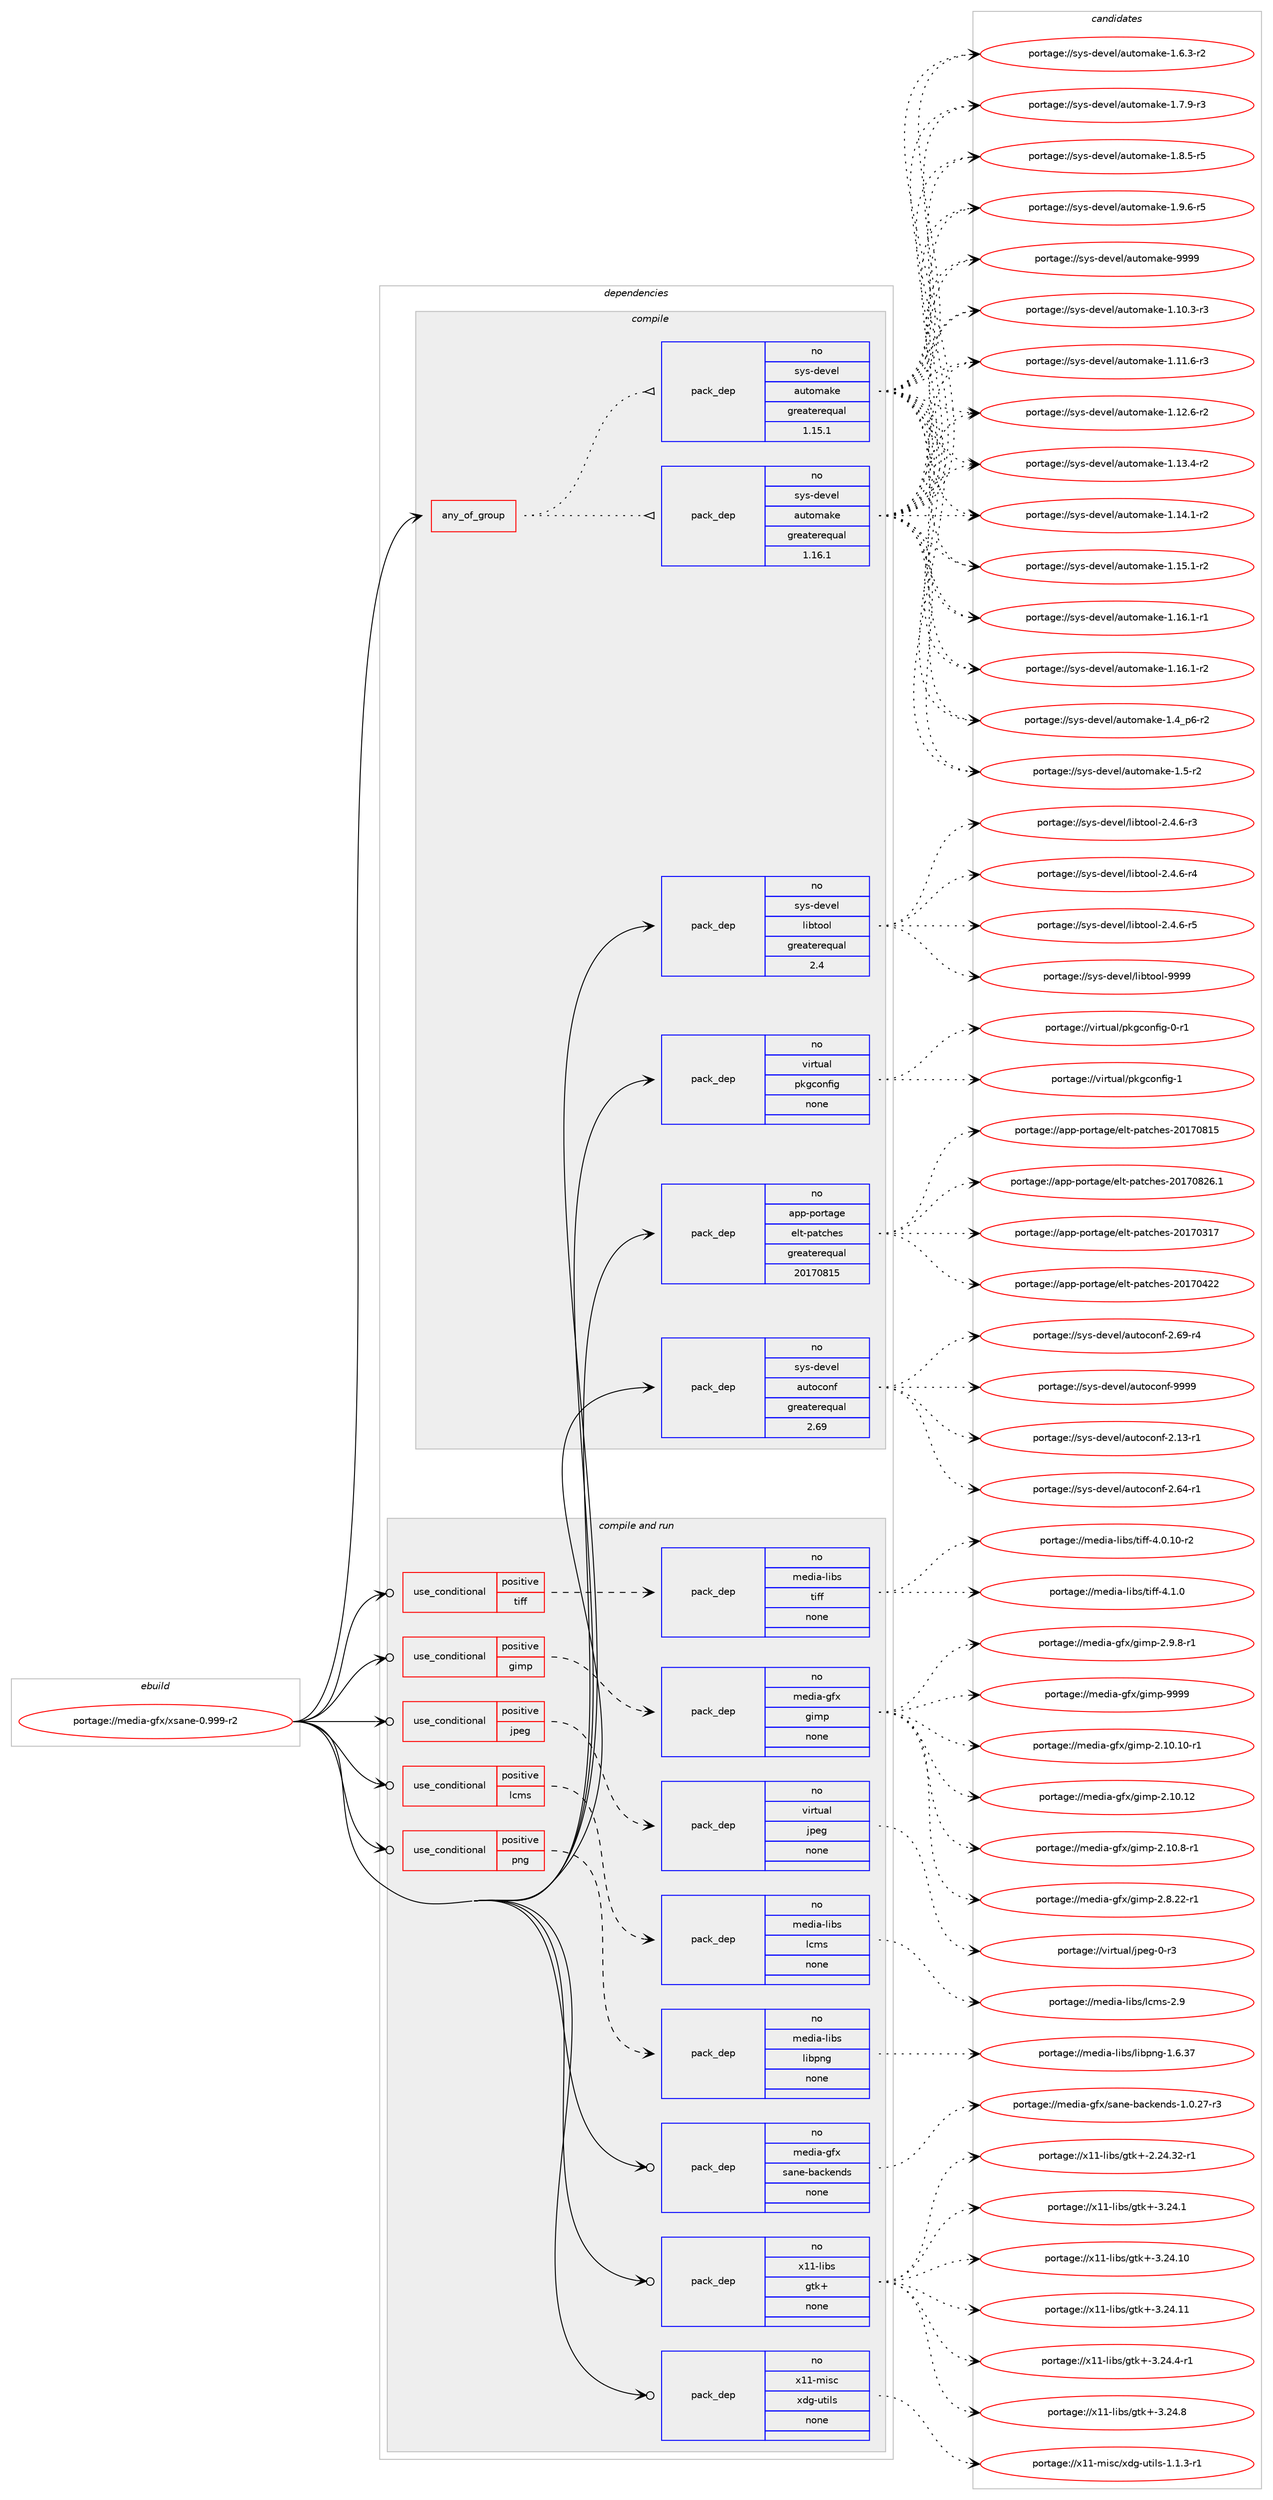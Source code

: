 digraph prolog {

# *************
# Graph options
# *************

newrank=true;
concentrate=true;
compound=true;
graph [rankdir=LR,fontname=Helvetica,fontsize=10,ranksep=1.5];#, ranksep=2.5, nodesep=0.2];
edge  [arrowhead=vee];
node  [fontname=Helvetica,fontsize=10];

# **********
# The ebuild
# **********

subgraph cluster_leftcol {
color=gray;
rank=same;
label=<<i>ebuild</i>>;
id [label="portage://media-gfx/xsane-0.999-r2", color=red, width=4, href="../media-gfx/xsane-0.999-r2.svg"];
}

# ****************
# The dependencies
# ****************

subgraph cluster_midcol {
color=gray;
label=<<i>dependencies</i>>;
subgraph cluster_compile {
fillcolor="#eeeeee";
style=filled;
label=<<i>compile</i>>;
subgraph any4996 {
dependency317275 [label=<<TABLE BORDER="0" CELLBORDER="1" CELLSPACING="0" CELLPADDING="4"><TR><TD CELLPADDING="10">any_of_group</TD></TR></TABLE>>, shape=none, color=red];subgraph pack233016 {
dependency317276 [label=<<TABLE BORDER="0" CELLBORDER="1" CELLSPACING="0" CELLPADDING="4" WIDTH="220"><TR><TD ROWSPAN="6" CELLPADDING="30">pack_dep</TD></TR><TR><TD WIDTH="110">no</TD></TR><TR><TD>sys-devel</TD></TR><TR><TD>automake</TD></TR><TR><TD>greaterequal</TD></TR><TR><TD>1.16.1</TD></TR></TABLE>>, shape=none, color=blue];
}
dependency317275:e -> dependency317276:w [weight=20,style="dotted",arrowhead="oinv"];
subgraph pack233017 {
dependency317277 [label=<<TABLE BORDER="0" CELLBORDER="1" CELLSPACING="0" CELLPADDING="4" WIDTH="220"><TR><TD ROWSPAN="6" CELLPADDING="30">pack_dep</TD></TR><TR><TD WIDTH="110">no</TD></TR><TR><TD>sys-devel</TD></TR><TR><TD>automake</TD></TR><TR><TD>greaterequal</TD></TR><TR><TD>1.15.1</TD></TR></TABLE>>, shape=none, color=blue];
}
dependency317275:e -> dependency317277:w [weight=20,style="dotted",arrowhead="oinv"];
}
id:e -> dependency317275:w [weight=20,style="solid",arrowhead="vee"];
subgraph pack233018 {
dependency317278 [label=<<TABLE BORDER="0" CELLBORDER="1" CELLSPACING="0" CELLPADDING="4" WIDTH="220"><TR><TD ROWSPAN="6" CELLPADDING="30">pack_dep</TD></TR><TR><TD WIDTH="110">no</TD></TR><TR><TD>app-portage</TD></TR><TR><TD>elt-patches</TD></TR><TR><TD>greaterequal</TD></TR><TR><TD>20170815</TD></TR></TABLE>>, shape=none, color=blue];
}
id:e -> dependency317278:w [weight=20,style="solid",arrowhead="vee"];
subgraph pack233019 {
dependency317279 [label=<<TABLE BORDER="0" CELLBORDER="1" CELLSPACING="0" CELLPADDING="4" WIDTH="220"><TR><TD ROWSPAN="6" CELLPADDING="30">pack_dep</TD></TR><TR><TD WIDTH="110">no</TD></TR><TR><TD>sys-devel</TD></TR><TR><TD>autoconf</TD></TR><TR><TD>greaterequal</TD></TR><TR><TD>2.69</TD></TR></TABLE>>, shape=none, color=blue];
}
id:e -> dependency317279:w [weight=20,style="solid",arrowhead="vee"];
subgraph pack233020 {
dependency317280 [label=<<TABLE BORDER="0" CELLBORDER="1" CELLSPACING="0" CELLPADDING="4" WIDTH="220"><TR><TD ROWSPAN="6" CELLPADDING="30">pack_dep</TD></TR><TR><TD WIDTH="110">no</TD></TR><TR><TD>sys-devel</TD></TR><TR><TD>libtool</TD></TR><TR><TD>greaterequal</TD></TR><TR><TD>2.4</TD></TR></TABLE>>, shape=none, color=blue];
}
id:e -> dependency317280:w [weight=20,style="solid",arrowhead="vee"];
subgraph pack233021 {
dependency317281 [label=<<TABLE BORDER="0" CELLBORDER="1" CELLSPACING="0" CELLPADDING="4" WIDTH="220"><TR><TD ROWSPAN="6" CELLPADDING="30">pack_dep</TD></TR><TR><TD WIDTH="110">no</TD></TR><TR><TD>virtual</TD></TR><TR><TD>pkgconfig</TD></TR><TR><TD>none</TD></TR><TR><TD></TD></TR></TABLE>>, shape=none, color=blue];
}
id:e -> dependency317281:w [weight=20,style="solid",arrowhead="vee"];
}
subgraph cluster_compileandrun {
fillcolor="#eeeeee";
style=filled;
label=<<i>compile and run</i>>;
subgraph cond79142 {
dependency317282 [label=<<TABLE BORDER="0" CELLBORDER="1" CELLSPACING="0" CELLPADDING="4"><TR><TD ROWSPAN="3" CELLPADDING="10">use_conditional</TD></TR><TR><TD>positive</TD></TR><TR><TD>gimp</TD></TR></TABLE>>, shape=none, color=red];
subgraph pack233022 {
dependency317283 [label=<<TABLE BORDER="0" CELLBORDER="1" CELLSPACING="0" CELLPADDING="4" WIDTH="220"><TR><TD ROWSPAN="6" CELLPADDING="30">pack_dep</TD></TR><TR><TD WIDTH="110">no</TD></TR><TR><TD>media-gfx</TD></TR><TR><TD>gimp</TD></TR><TR><TD>none</TD></TR><TR><TD></TD></TR></TABLE>>, shape=none, color=blue];
}
dependency317282:e -> dependency317283:w [weight=20,style="dashed",arrowhead="vee"];
}
id:e -> dependency317282:w [weight=20,style="solid",arrowhead="odotvee"];
subgraph cond79143 {
dependency317284 [label=<<TABLE BORDER="0" CELLBORDER="1" CELLSPACING="0" CELLPADDING="4"><TR><TD ROWSPAN="3" CELLPADDING="10">use_conditional</TD></TR><TR><TD>positive</TD></TR><TR><TD>jpeg</TD></TR></TABLE>>, shape=none, color=red];
subgraph pack233023 {
dependency317285 [label=<<TABLE BORDER="0" CELLBORDER="1" CELLSPACING="0" CELLPADDING="4" WIDTH="220"><TR><TD ROWSPAN="6" CELLPADDING="30">pack_dep</TD></TR><TR><TD WIDTH="110">no</TD></TR><TR><TD>virtual</TD></TR><TR><TD>jpeg</TD></TR><TR><TD>none</TD></TR><TR><TD></TD></TR></TABLE>>, shape=none, color=blue];
}
dependency317284:e -> dependency317285:w [weight=20,style="dashed",arrowhead="vee"];
}
id:e -> dependency317284:w [weight=20,style="solid",arrowhead="odotvee"];
subgraph cond79144 {
dependency317286 [label=<<TABLE BORDER="0" CELLBORDER="1" CELLSPACING="0" CELLPADDING="4"><TR><TD ROWSPAN="3" CELLPADDING="10">use_conditional</TD></TR><TR><TD>positive</TD></TR><TR><TD>lcms</TD></TR></TABLE>>, shape=none, color=red];
subgraph pack233024 {
dependency317287 [label=<<TABLE BORDER="0" CELLBORDER="1" CELLSPACING="0" CELLPADDING="4" WIDTH="220"><TR><TD ROWSPAN="6" CELLPADDING="30">pack_dep</TD></TR><TR><TD WIDTH="110">no</TD></TR><TR><TD>media-libs</TD></TR><TR><TD>lcms</TD></TR><TR><TD>none</TD></TR><TR><TD></TD></TR></TABLE>>, shape=none, color=blue];
}
dependency317286:e -> dependency317287:w [weight=20,style="dashed",arrowhead="vee"];
}
id:e -> dependency317286:w [weight=20,style="solid",arrowhead="odotvee"];
subgraph cond79145 {
dependency317288 [label=<<TABLE BORDER="0" CELLBORDER="1" CELLSPACING="0" CELLPADDING="4"><TR><TD ROWSPAN="3" CELLPADDING="10">use_conditional</TD></TR><TR><TD>positive</TD></TR><TR><TD>png</TD></TR></TABLE>>, shape=none, color=red];
subgraph pack233025 {
dependency317289 [label=<<TABLE BORDER="0" CELLBORDER="1" CELLSPACING="0" CELLPADDING="4" WIDTH="220"><TR><TD ROWSPAN="6" CELLPADDING="30">pack_dep</TD></TR><TR><TD WIDTH="110">no</TD></TR><TR><TD>media-libs</TD></TR><TR><TD>libpng</TD></TR><TR><TD>none</TD></TR><TR><TD></TD></TR></TABLE>>, shape=none, color=blue];
}
dependency317288:e -> dependency317289:w [weight=20,style="dashed",arrowhead="vee"];
}
id:e -> dependency317288:w [weight=20,style="solid",arrowhead="odotvee"];
subgraph cond79146 {
dependency317290 [label=<<TABLE BORDER="0" CELLBORDER="1" CELLSPACING="0" CELLPADDING="4"><TR><TD ROWSPAN="3" CELLPADDING="10">use_conditional</TD></TR><TR><TD>positive</TD></TR><TR><TD>tiff</TD></TR></TABLE>>, shape=none, color=red];
subgraph pack233026 {
dependency317291 [label=<<TABLE BORDER="0" CELLBORDER="1" CELLSPACING="0" CELLPADDING="4" WIDTH="220"><TR><TD ROWSPAN="6" CELLPADDING="30">pack_dep</TD></TR><TR><TD WIDTH="110">no</TD></TR><TR><TD>media-libs</TD></TR><TR><TD>tiff</TD></TR><TR><TD>none</TD></TR><TR><TD></TD></TR></TABLE>>, shape=none, color=blue];
}
dependency317290:e -> dependency317291:w [weight=20,style="dashed",arrowhead="vee"];
}
id:e -> dependency317290:w [weight=20,style="solid",arrowhead="odotvee"];
subgraph pack233027 {
dependency317292 [label=<<TABLE BORDER="0" CELLBORDER="1" CELLSPACING="0" CELLPADDING="4" WIDTH="220"><TR><TD ROWSPAN="6" CELLPADDING="30">pack_dep</TD></TR><TR><TD WIDTH="110">no</TD></TR><TR><TD>media-gfx</TD></TR><TR><TD>sane-backends</TD></TR><TR><TD>none</TD></TR><TR><TD></TD></TR></TABLE>>, shape=none, color=blue];
}
id:e -> dependency317292:w [weight=20,style="solid",arrowhead="odotvee"];
subgraph pack233028 {
dependency317293 [label=<<TABLE BORDER="0" CELLBORDER="1" CELLSPACING="0" CELLPADDING="4" WIDTH="220"><TR><TD ROWSPAN="6" CELLPADDING="30">pack_dep</TD></TR><TR><TD WIDTH="110">no</TD></TR><TR><TD>x11-libs</TD></TR><TR><TD>gtk+</TD></TR><TR><TD>none</TD></TR><TR><TD></TD></TR></TABLE>>, shape=none, color=blue];
}
id:e -> dependency317293:w [weight=20,style="solid",arrowhead="odotvee"];
subgraph pack233029 {
dependency317294 [label=<<TABLE BORDER="0" CELLBORDER="1" CELLSPACING="0" CELLPADDING="4" WIDTH="220"><TR><TD ROWSPAN="6" CELLPADDING="30">pack_dep</TD></TR><TR><TD WIDTH="110">no</TD></TR><TR><TD>x11-misc</TD></TR><TR><TD>xdg-utils</TD></TR><TR><TD>none</TD></TR><TR><TD></TD></TR></TABLE>>, shape=none, color=blue];
}
id:e -> dependency317294:w [weight=20,style="solid",arrowhead="odotvee"];
}
subgraph cluster_run {
fillcolor="#eeeeee";
style=filled;
label=<<i>run</i>>;
}
}

# **************
# The candidates
# **************

subgraph cluster_choices {
rank=same;
color=gray;
label=<<i>candidates</i>>;

subgraph choice233016 {
color=black;
nodesep=1;
choiceportage11512111545100101118101108479711711611110997107101454946494846514511451 [label="portage://sys-devel/automake-1.10.3-r3", color=red, width=4,href="../sys-devel/automake-1.10.3-r3.svg"];
choiceportage11512111545100101118101108479711711611110997107101454946494946544511451 [label="portage://sys-devel/automake-1.11.6-r3", color=red, width=4,href="../sys-devel/automake-1.11.6-r3.svg"];
choiceportage11512111545100101118101108479711711611110997107101454946495046544511450 [label="portage://sys-devel/automake-1.12.6-r2", color=red, width=4,href="../sys-devel/automake-1.12.6-r2.svg"];
choiceportage11512111545100101118101108479711711611110997107101454946495146524511450 [label="portage://sys-devel/automake-1.13.4-r2", color=red, width=4,href="../sys-devel/automake-1.13.4-r2.svg"];
choiceportage11512111545100101118101108479711711611110997107101454946495246494511450 [label="portage://sys-devel/automake-1.14.1-r2", color=red, width=4,href="../sys-devel/automake-1.14.1-r2.svg"];
choiceportage11512111545100101118101108479711711611110997107101454946495346494511450 [label="portage://sys-devel/automake-1.15.1-r2", color=red, width=4,href="../sys-devel/automake-1.15.1-r2.svg"];
choiceportage11512111545100101118101108479711711611110997107101454946495446494511449 [label="portage://sys-devel/automake-1.16.1-r1", color=red, width=4,href="../sys-devel/automake-1.16.1-r1.svg"];
choiceportage11512111545100101118101108479711711611110997107101454946495446494511450 [label="portage://sys-devel/automake-1.16.1-r2", color=red, width=4,href="../sys-devel/automake-1.16.1-r2.svg"];
choiceportage115121115451001011181011084797117116111109971071014549465295112544511450 [label="portage://sys-devel/automake-1.4_p6-r2", color=red, width=4,href="../sys-devel/automake-1.4_p6-r2.svg"];
choiceportage11512111545100101118101108479711711611110997107101454946534511450 [label="portage://sys-devel/automake-1.5-r2", color=red, width=4,href="../sys-devel/automake-1.5-r2.svg"];
choiceportage115121115451001011181011084797117116111109971071014549465446514511450 [label="portage://sys-devel/automake-1.6.3-r2", color=red, width=4,href="../sys-devel/automake-1.6.3-r2.svg"];
choiceportage115121115451001011181011084797117116111109971071014549465546574511451 [label="portage://sys-devel/automake-1.7.9-r3", color=red, width=4,href="../sys-devel/automake-1.7.9-r3.svg"];
choiceportage115121115451001011181011084797117116111109971071014549465646534511453 [label="portage://sys-devel/automake-1.8.5-r5", color=red, width=4,href="../sys-devel/automake-1.8.5-r5.svg"];
choiceportage115121115451001011181011084797117116111109971071014549465746544511453 [label="portage://sys-devel/automake-1.9.6-r5", color=red, width=4,href="../sys-devel/automake-1.9.6-r5.svg"];
choiceportage115121115451001011181011084797117116111109971071014557575757 [label="portage://sys-devel/automake-9999", color=red, width=4,href="../sys-devel/automake-9999.svg"];
dependency317276:e -> choiceportage11512111545100101118101108479711711611110997107101454946494846514511451:w [style=dotted,weight="100"];
dependency317276:e -> choiceportage11512111545100101118101108479711711611110997107101454946494946544511451:w [style=dotted,weight="100"];
dependency317276:e -> choiceportage11512111545100101118101108479711711611110997107101454946495046544511450:w [style=dotted,weight="100"];
dependency317276:e -> choiceportage11512111545100101118101108479711711611110997107101454946495146524511450:w [style=dotted,weight="100"];
dependency317276:e -> choiceportage11512111545100101118101108479711711611110997107101454946495246494511450:w [style=dotted,weight="100"];
dependency317276:e -> choiceportage11512111545100101118101108479711711611110997107101454946495346494511450:w [style=dotted,weight="100"];
dependency317276:e -> choiceportage11512111545100101118101108479711711611110997107101454946495446494511449:w [style=dotted,weight="100"];
dependency317276:e -> choiceportage11512111545100101118101108479711711611110997107101454946495446494511450:w [style=dotted,weight="100"];
dependency317276:e -> choiceportage115121115451001011181011084797117116111109971071014549465295112544511450:w [style=dotted,weight="100"];
dependency317276:e -> choiceportage11512111545100101118101108479711711611110997107101454946534511450:w [style=dotted,weight="100"];
dependency317276:e -> choiceportage115121115451001011181011084797117116111109971071014549465446514511450:w [style=dotted,weight="100"];
dependency317276:e -> choiceportage115121115451001011181011084797117116111109971071014549465546574511451:w [style=dotted,weight="100"];
dependency317276:e -> choiceportage115121115451001011181011084797117116111109971071014549465646534511453:w [style=dotted,weight="100"];
dependency317276:e -> choiceportage115121115451001011181011084797117116111109971071014549465746544511453:w [style=dotted,weight="100"];
dependency317276:e -> choiceportage115121115451001011181011084797117116111109971071014557575757:w [style=dotted,weight="100"];
}
subgraph choice233017 {
color=black;
nodesep=1;
choiceportage11512111545100101118101108479711711611110997107101454946494846514511451 [label="portage://sys-devel/automake-1.10.3-r3", color=red, width=4,href="../sys-devel/automake-1.10.3-r3.svg"];
choiceportage11512111545100101118101108479711711611110997107101454946494946544511451 [label="portage://sys-devel/automake-1.11.6-r3", color=red, width=4,href="../sys-devel/automake-1.11.6-r3.svg"];
choiceportage11512111545100101118101108479711711611110997107101454946495046544511450 [label="portage://sys-devel/automake-1.12.6-r2", color=red, width=4,href="../sys-devel/automake-1.12.6-r2.svg"];
choiceportage11512111545100101118101108479711711611110997107101454946495146524511450 [label="portage://sys-devel/automake-1.13.4-r2", color=red, width=4,href="../sys-devel/automake-1.13.4-r2.svg"];
choiceportage11512111545100101118101108479711711611110997107101454946495246494511450 [label="portage://sys-devel/automake-1.14.1-r2", color=red, width=4,href="../sys-devel/automake-1.14.1-r2.svg"];
choiceportage11512111545100101118101108479711711611110997107101454946495346494511450 [label="portage://sys-devel/automake-1.15.1-r2", color=red, width=4,href="../sys-devel/automake-1.15.1-r2.svg"];
choiceportage11512111545100101118101108479711711611110997107101454946495446494511449 [label="portage://sys-devel/automake-1.16.1-r1", color=red, width=4,href="../sys-devel/automake-1.16.1-r1.svg"];
choiceportage11512111545100101118101108479711711611110997107101454946495446494511450 [label="portage://sys-devel/automake-1.16.1-r2", color=red, width=4,href="../sys-devel/automake-1.16.1-r2.svg"];
choiceportage115121115451001011181011084797117116111109971071014549465295112544511450 [label="portage://sys-devel/automake-1.4_p6-r2", color=red, width=4,href="../sys-devel/automake-1.4_p6-r2.svg"];
choiceportage11512111545100101118101108479711711611110997107101454946534511450 [label="portage://sys-devel/automake-1.5-r2", color=red, width=4,href="../sys-devel/automake-1.5-r2.svg"];
choiceportage115121115451001011181011084797117116111109971071014549465446514511450 [label="portage://sys-devel/automake-1.6.3-r2", color=red, width=4,href="../sys-devel/automake-1.6.3-r2.svg"];
choiceportage115121115451001011181011084797117116111109971071014549465546574511451 [label="portage://sys-devel/automake-1.7.9-r3", color=red, width=4,href="../sys-devel/automake-1.7.9-r3.svg"];
choiceportage115121115451001011181011084797117116111109971071014549465646534511453 [label="portage://sys-devel/automake-1.8.5-r5", color=red, width=4,href="../sys-devel/automake-1.8.5-r5.svg"];
choiceportage115121115451001011181011084797117116111109971071014549465746544511453 [label="portage://sys-devel/automake-1.9.6-r5", color=red, width=4,href="../sys-devel/automake-1.9.6-r5.svg"];
choiceportage115121115451001011181011084797117116111109971071014557575757 [label="portage://sys-devel/automake-9999", color=red, width=4,href="../sys-devel/automake-9999.svg"];
dependency317277:e -> choiceportage11512111545100101118101108479711711611110997107101454946494846514511451:w [style=dotted,weight="100"];
dependency317277:e -> choiceportage11512111545100101118101108479711711611110997107101454946494946544511451:w [style=dotted,weight="100"];
dependency317277:e -> choiceportage11512111545100101118101108479711711611110997107101454946495046544511450:w [style=dotted,weight="100"];
dependency317277:e -> choiceportage11512111545100101118101108479711711611110997107101454946495146524511450:w [style=dotted,weight="100"];
dependency317277:e -> choiceportage11512111545100101118101108479711711611110997107101454946495246494511450:w [style=dotted,weight="100"];
dependency317277:e -> choiceportage11512111545100101118101108479711711611110997107101454946495346494511450:w [style=dotted,weight="100"];
dependency317277:e -> choiceportage11512111545100101118101108479711711611110997107101454946495446494511449:w [style=dotted,weight="100"];
dependency317277:e -> choiceportage11512111545100101118101108479711711611110997107101454946495446494511450:w [style=dotted,weight="100"];
dependency317277:e -> choiceportage115121115451001011181011084797117116111109971071014549465295112544511450:w [style=dotted,weight="100"];
dependency317277:e -> choiceportage11512111545100101118101108479711711611110997107101454946534511450:w [style=dotted,weight="100"];
dependency317277:e -> choiceportage115121115451001011181011084797117116111109971071014549465446514511450:w [style=dotted,weight="100"];
dependency317277:e -> choiceportage115121115451001011181011084797117116111109971071014549465546574511451:w [style=dotted,weight="100"];
dependency317277:e -> choiceportage115121115451001011181011084797117116111109971071014549465646534511453:w [style=dotted,weight="100"];
dependency317277:e -> choiceportage115121115451001011181011084797117116111109971071014549465746544511453:w [style=dotted,weight="100"];
dependency317277:e -> choiceportage115121115451001011181011084797117116111109971071014557575757:w [style=dotted,weight="100"];
}
subgraph choice233018 {
color=black;
nodesep=1;
choiceportage97112112451121111141169710310147101108116451129711699104101115455048495548514955 [label="portage://app-portage/elt-patches-20170317", color=red, width=4,href="../app-portage/elt-patches-20170317.svg"];
choiceportage97112112451121111141169710310147101108116451129711699104101115455048495548525050 [label="portage://app-portage/elt-patches-20170422", color=red, width=4,href="../app-portage/elt-patches-20170422.svg"];
choiceportage97112112451121111141169710310147101108116451129711699104101115455048495548564953 [label="portage://app-portage/elt-patches-20170815", color=red, width=4,href="../app-portage/elt-patches-20170815.svg"];
choiceportage971121124511211111411697103101471011081164511297116991041011154550484955485650544649 [label="portage://app-portage/elt-patches-20170826.1", color=red, width=4,href="../app-portage/elt-patches-20170826.1.svg"];
dependency317278:e -> choiceportage97112112451121111141169710310147101108116451129711699104101115455048495548514955:w [style=dotted,weight="100"];
dependency317278:e -> choiceportage97112112451121111141169710310147101108116451129711699104101115455048495548525050:w [style=dotted,weight="100"];
dependency317278:e -> choiceportage97112112451121111141169710310147101108116451129711699104101115455048495548564953:w [style=dotted,weight="100"];
dependency317278:e -> choiceportage971121124511211111411697103101471011081164511297116991041011154550484955485650544649:w [style=dotted,weight="100"];
}
subgraph choice233019 {
color=black;
nodesep=1;
choiceportage1151211154510010111810110847971171161119911111010245504649514511449 [label="portage://sys-devel/autoconf-2.13-r1", color=red, width=4,href="../sys-devel/autoconf-2.13-r1.svg"];
choiceportage1151211154510010111810110847971171161119911111010245504654524511449 [label="portage://sys-devel/autoconf-2.64-r1", color=red, width=4,href="../sys-devel/autoconf-2.64-r1.svg"];
choiceportage1151211154510010111810110847971171161119911111010245504654574511452 [label="portage://sys-devel/autoconf-2.69-r4", color=red, width=4,href="../sys-devel/autoconf-2.69-r4.svg"];
choiceportage115121115451001011181011084797117116111991111101024557575757 [label="portage://sys-devel/autoconf-9999", color=red, width=4,href="../sys-devel/autoconf-9999.svg"];
dependency317279:e -> choiceportage1151211154510010111810110847971171161119911111010245504649514511449:w [style=dotted,weight="100"];
dependency317279:e -> choiceportage1151211154510010111810110847971171161119911111010245504654524511449:w [style=dotted,weight="100"];
dependency317279:e -> choiceportage1151211154510010111810110847971171161119911111010245504654574511452:w [style=dotted,weight="100"];
dependency317279:e -> choiceportage115121115451001011181011084797117116111991111101024557575757:w [style=dotted,weight="100"];
}
subgraph choice233020 {
color=black;
nodesep=1;
choiceportage1151211154510010111810110847108105981161111111084550465246544511451 [label="portage://sys-devel/libtool-2.4.6-r3", color=red, width=4,href="../sys-devel/libtool-2.4.6-r3.svg"];
choiceportage1151211154510010111810110847108105981161111111084550465246544511452 [label="portage://sys-devel/libtool-2.4.6-r4", color=red, width=4,href="../sys-devel/libtool-2.4.6-r4.svg"];
choiceportage1151211154510010111810110847108105981161111111084550465246544511453 [label="portage://sys-devel/libtool-2.4.6-r5", color=red, width=4,href="../sys-devel/libtool-2.4.6-r5.svg"];
choiceportage1151211154510010111810110847108105981161111111084557575757 [label="portage://sys-devel/libtool-9999", color=red, width=4,href="../sys-devel/libtool-9999.svg"];
dependency317280:e -> choiceportage1151211154510010111810110847108105981161111111084550465246544511451:w [style=dotted,weight="100"];
dependency317280:e -> choiceportage1151211154510010111810110847108105981161111111084550465246544511452:w [style=dotted,weight="100"];
dependency317280:e -> choiceportage1151211154510010111810110847108105981161111111084550465246544511453:w [style=dotted,weight="100"];
dependency317280:e -> choiceportage1151211154510010111810110847108105981161111111084557575757:w [style=dotted,weight="100"];
}
subgraph choice233021 {
color=black;
nodesep=1;
choiceportage11810511411611797108471121071039911111010210510345484511449 [label="portage://virtual/pkgconfig-0-r1", color=red, width=4,href="../virtual/pkgconfig-0-r1.svg"];
choiceportage1181051141161179710847112107103991111101021051034549 [label="portage://virtual/pkgconfig-1", color=red, width=4,href="../virtual/pkgconfig-1.svg"];
dependency317281:e -> choiceportage11810511411611797108471121071039911111010210510345484511449:w [style=dotted,weight="100"];
dependency317281:e -> choiceportage1181051141161179710847112107103991111101021051034549:w [style=dotted,weight="100"];
}
subgraph choice233022 {
color=black;
nodesep=1;
choiceportage10910110010597451031021204710310510911245504649484649484511449 [label="portage://media-gfx/gimp-2.10.10-r1", color=red, width=4,href="../media-gfx/gimp-2.10.10-r1.svg"];
choiceportage1091011001059745103102120471031051091124550464948464950 [label="portage://media-gfx/gimp-2.10.12", color=red, width=4,href="../media-gfx/gimp-2.10.12.svg"];
choiceportage109101100105974510310212047103105109112455046494846564511449 [label="portage://media-gfx/gimp-2.10.8-r1", color=red, width=4,href="../media-gfx/gimp-2.10.8-r1.svg"];
choiceportage109101100105974510310212047103105109112455046564650504511449 [label="portage://media-gfx/gimp-2.8.22-r1", color=red, width=4,href="../media-gfx/gimp-2.8.22-r1.svg"];
choiceportage1091011001059745103102120471031051091124550465746564511449 [label="portage://media-gfx/gimp-2.9.8-r1", color=red, width=4,href="../media-gfx/gimp-2.9.8-r1.svg"];
choiceportage1091011001059745103102120471031051091124557575757 [label="portage://media-gfx/gimp-9999", color=red, width=4,href="../media-gfx/gimp-9999.svg"];
dependency317283:e -> choiceportage10910110010597451031021204710310510911245504649484649484511449:w [style=dotted,weight="100"];
dependency317283:e -> choiceportage1091011001059745103102120471031051091124550464948464950:w [style=dotted,weight="100"];
dependency317283:e -> choiceportage109101100105974510310212047103105109112455046494846564511449:w [style=dotted,weight="100"];
dependency317283:e -> choiceportage109101100105974510310212047103105109112455046564650504511449:w [style=dotted,weight="100"];
dependency317283:e -> choiceportage1091011001059745103102120471031051091124550465746564511449:w [style=dotted,weight="100"];
dependency317283:e -> choiceportage1091011001059745103102120471031051091124557575757:w [style=dotted,weight="100"];
}
subgraph choice233023 {
color=black;
nodesep=1;
choiceportage118105114116117971084710611210110345484511451 [label="portage://virtual/jpeg-0-r3", color=red, width=4,href="../virtual/jpeg-0-r3.svg"];
dependency317285:e -> choiceportage118105114116117971084710611210110345484511451:w [style=dotted,weight="100"];
}
subgraph choice233024 {
color=black;
nodesep=1;
choiceportage109101100105974510810598115471089910911545504657 [label="portage://media-libs/lcms-2.9", color=red, width=4,href="../media-libs/lcms-2.9.svg"];
dependency317287:e -> choiceportage109101100105974510810598115471089910911545504657:w [style=dotted,weight="100"];
}
subgraph choice233025 {
color=black;
nodesep=1;
choiceportage109101100105974510810598115471081059811211010345494654465155 [label="portage://media-libs/libpng-1.6.37", color=red, width=4,href="../media-libs/libpng-1.6.37.svg"];
dependency317289:e -> choiceportage109101100105974510810598115471081059811211010345494654465155:w [style=dotted,weight="100"];
}
subgraph choice233026 {
color=black;
nodesep=1;
choiceportage10910110010597451081059811547116105102102455246484649484511450 [label="portage://media-libs/tiff-4.0.10-r2", color=red, width=4,href="../media-libs/tiff-4.0.10-r2.svg"];
choiceportage10910110010597451081059811547116105102102455246494648 [label="portage://media-libs/tiff-4.1.0", color=red, width=4,href="../media-libs/tiff-4.1.0.svg"];
dependency317291:e -> choiceportage10910110010597451081059811547116105102102455246484649484511450:w [style=dotted,weight="100"];
dependency317291:e -> choiceportage10910110010597451081059811547116105102102455246494648:w [style=dotted,weight="100"];
}
subgraph choice233027 {
color=black;
nodesep=1;
choiceportage1091011001059745103102120471159711010145989799107101110100115454946484650554511451 [label="portage://media-gfx/sane-backends-1.0.27-r3", color=red, width=4,href="../media-gfx/sane-backends-1.0.27-r3.svg"];
dependency317292:e -> choiceportage1091011001059745103102120471159711010145989799107101110100115454946484650554511451:w [style=dotted,weight="100"];
}
subgraph choice233028 {
color=black;
nodesep=1;
choiceportage12049494510810598115471031161074345504650524651504511449 [label="portage://x11-libs/gtk+-2.24.32-r1", color=red, width=4,href="../x11-libs/gtk+-2.24.32-r1.svg"];
choiceportage12049494510810598115471031161074345514650524649 [label="portage://x11-libs/gtk+-3.24.1", color=red, width=4,href="../x11-libs/gtk+-3.24.1.svg"];
choiceportage1204949451081059811547103116107434551465052464948 [label="portage://x11-libs/gtk+-3.24.10", color=red, width=4,href="../x11-libs/gtk+-3.24.10.svg"];
choiceportage1204949451081059811547103116107434551465052464949 [label="portage://x11-libs/gtk+-3.24.11", color=red, width=4,href="../x11-libs/gtk+-3.24.11.svg"];
choiceportage120494945108105981154710311610743455146505246524511449 [label="portage://x11-libs/gtk+-3.24.4-r1", color=red, width=4,href="../x11-libs/gtk+-3.24.4-r1.svg"];
choiceportage12049494510810598115471031161074345514650524656 [label="portage://x11-libs/gtk+-3.24.8", color=red, width=4,href="../x11-libs/gtk+-3.24.8.svg"];
dependency317293:e -> choiceportage12049494510810598115471031161074345504650524651504511449:w [style=dotted,weight="100"];
dependency317293:e -> choiceportage12049494510810598115471031161074345514650524649:w [style=dotted,weight="100"];
dependency317293:e -> choiceportage1204949451081059811547103116107434551465052464948:w [style=dotted,weight="100"];
dependency317293:e -> choiceportage1204949451081059811547103116107434551465052464949:w [style=dotted,weight="100"];
dependency317293:e -> choiceportage120494945108105981154710311610743455146505246524511449:w [style=dotted,weight="100"];
dependency317293:e -> choiceportage12049494510810598115471031161074345514650524656:w [style=dotted,weight="100"];
}
subgraph choice233029 {
color=black;
nodesep=1;
choiceportage1204949451091051159947120100103451171161051081154549464946514511449 [label="portage://x11-misc/xdg-utils-1.1.3-r1", color=red, width=4,href="../x11-misc/xdg-utils-1.1.3-r1.svg"];
dependency317294:e -> choiceportage1204949451091051159947120100103451171161051081154549464946514511449:w [style=dotted,weight="100"];
}
}

}
